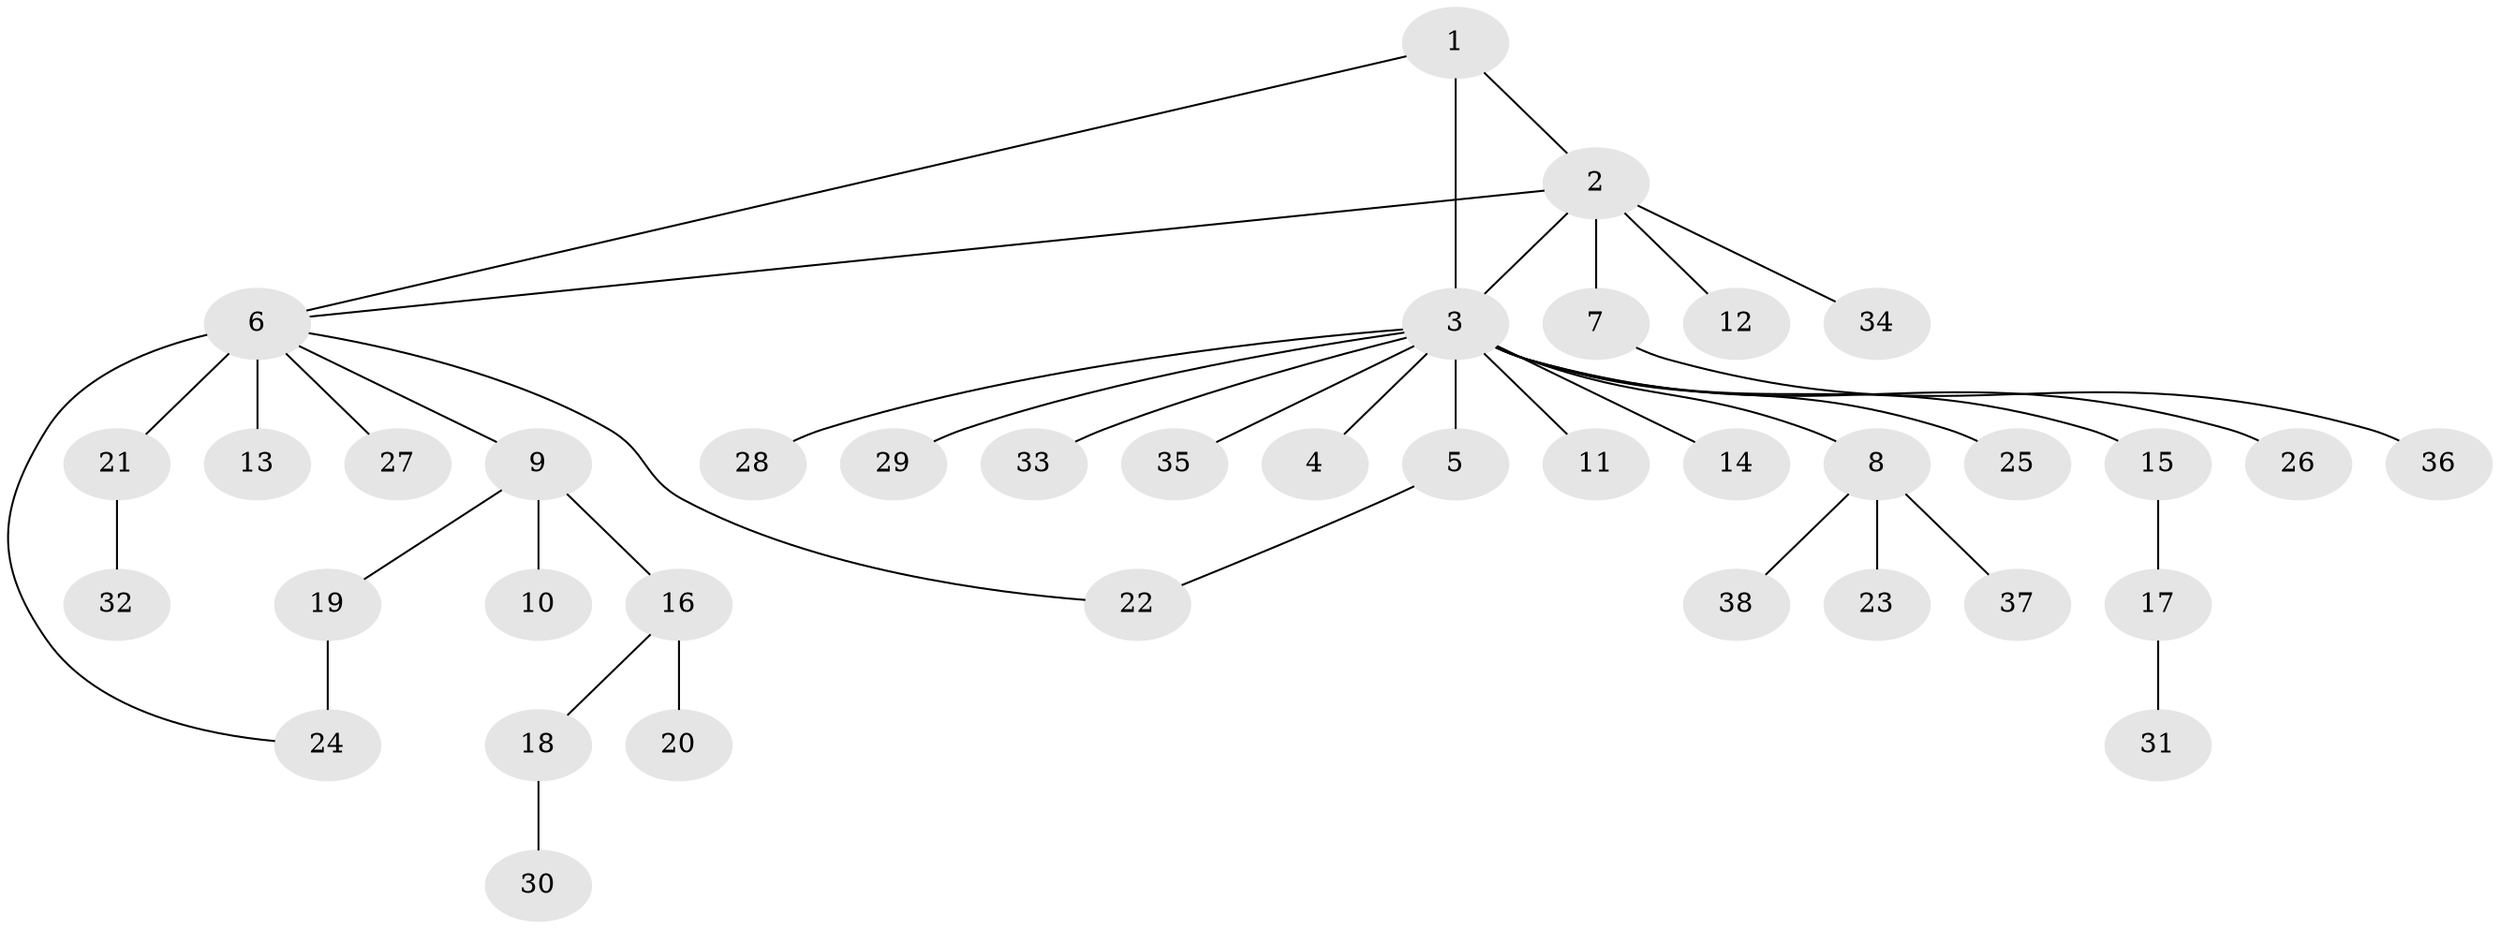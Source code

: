 // original degree distribution, {2: 0.15789473684210525, 8: 0.02631578947368421, 15: 0.013157894736842105, 3: 0.11842105263157894, 14: 0.013157894736842105, 1: 0.618421052631579, 6: 0.039473684210526314, 5: 0.013157894736842105}
// Generated by graph-tools (version 1.1) at 2025/50/03/04/25 22:50:32]
// undirected, 38 vertices, 41 edges
graph export_dot {
  node [color=gray90,style=filled];
  1;
  2;
  3;
  4;
  5;
  6;
  7;
  8;
  9;
  10;
  11;
  12;
  13;
  14;
  15;
  16;
  17;
  18;
  19;
  20;
  21;
  22;
  23;
  24;
  25;
  26;
  27;
  28;
  29;
  30;
  31;
  32;
  33;
  34;
  35;
  36;
  37;
  38;
  1 -- 2 [weight=1.0];
  1 -- 3 [weight=1.0];
  1 -- 6 [weight=1.0];
  2 -- 3 [weight=1.0];
  2 -- 6 [weight=1.0];
  2 -- 7 [weight=1.0];
  2 -- 12 [weight=2.0];
  2 -- 34 [weight=1.0];
  3 -- 4 [weight=1.0];
  3 -- 5 [weight=1.0];
  3 -- 8 [weight=1.0];
  3 -- 11 [weight=1.0];
  3 -- 14 [weight=1.0];
  3 -- 15 [weight=1.0];
  3 -- 25 [weight=1.0];
  3 -- 26 [weight=1.0];
  3 -- 28 [weight=1.0];
  3 -- 29 [weight=1.0];
  3 -- 33 [weight=1.0];
  3 -- 35 [weight=1.0];
  5 -- 22 [weight=1.0];
  6 -- 9 [weight=1.0];
  6 -- 13 [weight=4.0];
  6 -- 21 [weight=2.0];
  6 -- 22 [weight=1.0];
  6 -- 24 [weight=1.0];
  6 -- 27 [weight=1.0];
  7 -- 36 [weight=1.0];
  8 -- 23 [weight=2.0];
  8 -- 37 [weight=1.0];
  8 -- 38 [weight=1.0];
  9 -- 10 [weight=3.0];
  9 -- 16 [weight=1.0];
  9 -- 19 [weight=1.0];
  15 -- 17 [weight=1.0];
  16 -- 18 [weight=2.0];
  16 -- 20 [weight=5.0];
  17 -- 31 [weight=1.0];
  18 -- 30 [weight=2.0];
  19 -- 24 [weight=4.0];
  21 -- 32 [weight=1.0];
}
